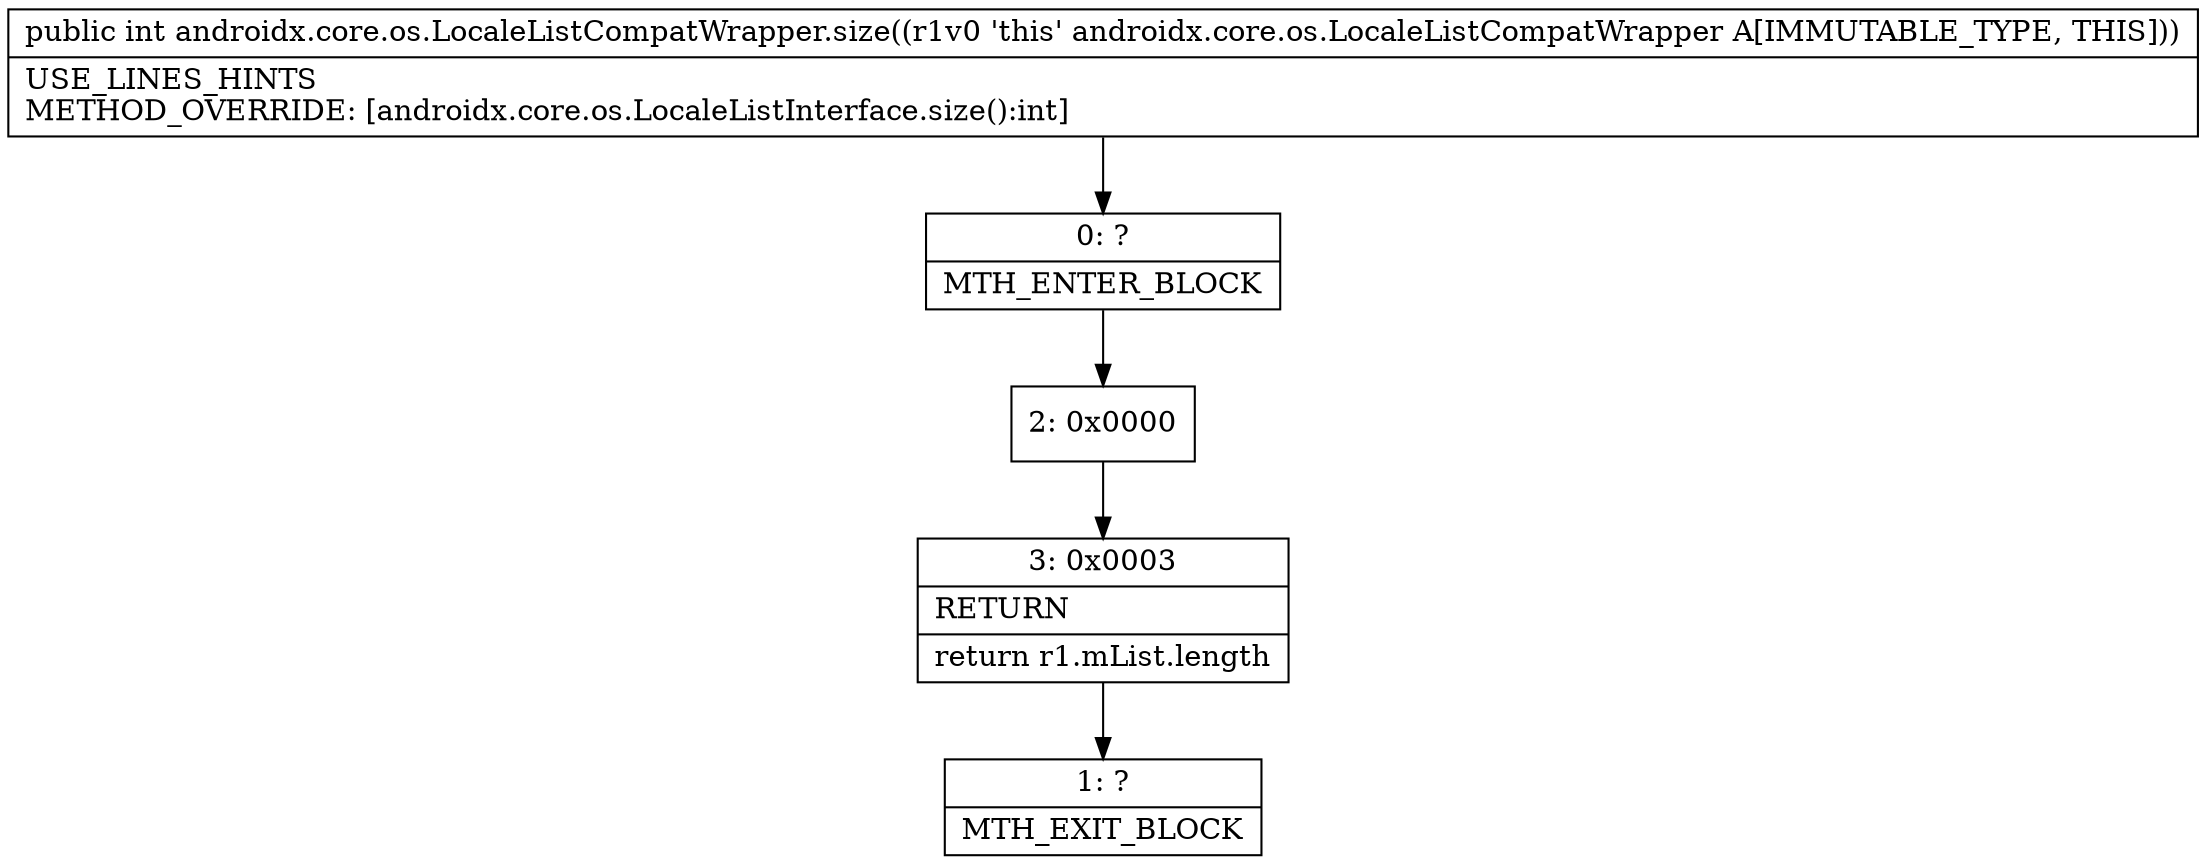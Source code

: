 digraph "CFG forandroidx.core.os.LocaleListCompatWrapper.size()I" {
Node_0 [shape=record,label="{0\:\ ?|MTH_ENTER_BLOCK\l}"];
Node_2 [shape=record,label="{2\:\ 0x0000}"];
Node_3 [shape=record,label="{3\:\ 0x0003|RETURN\l|return r1.mList.length\l}"];
Node_1 [shape=record,label="{1\:\ ?|MTH_EXIT_BLOCK\l}"];
MethodNode[shape=record,label="{public int androidx.core.os.LocaleListCompatWrapper.size((r1v0 'this' androidx.core.os.LocaleListCompatWrapper A[IMMUTABLE_TYPE, THIS]))  | USE_LINES_HINTS\lMETHOD_OVERRIDE: [androidx.core.os.LocaleListInterface.size():int]\l}"];
MethodNode -> Node_0;Node_0 -> Node_2;
Node_2 -> Node_3;
Node_3 -> Node_1;
}

